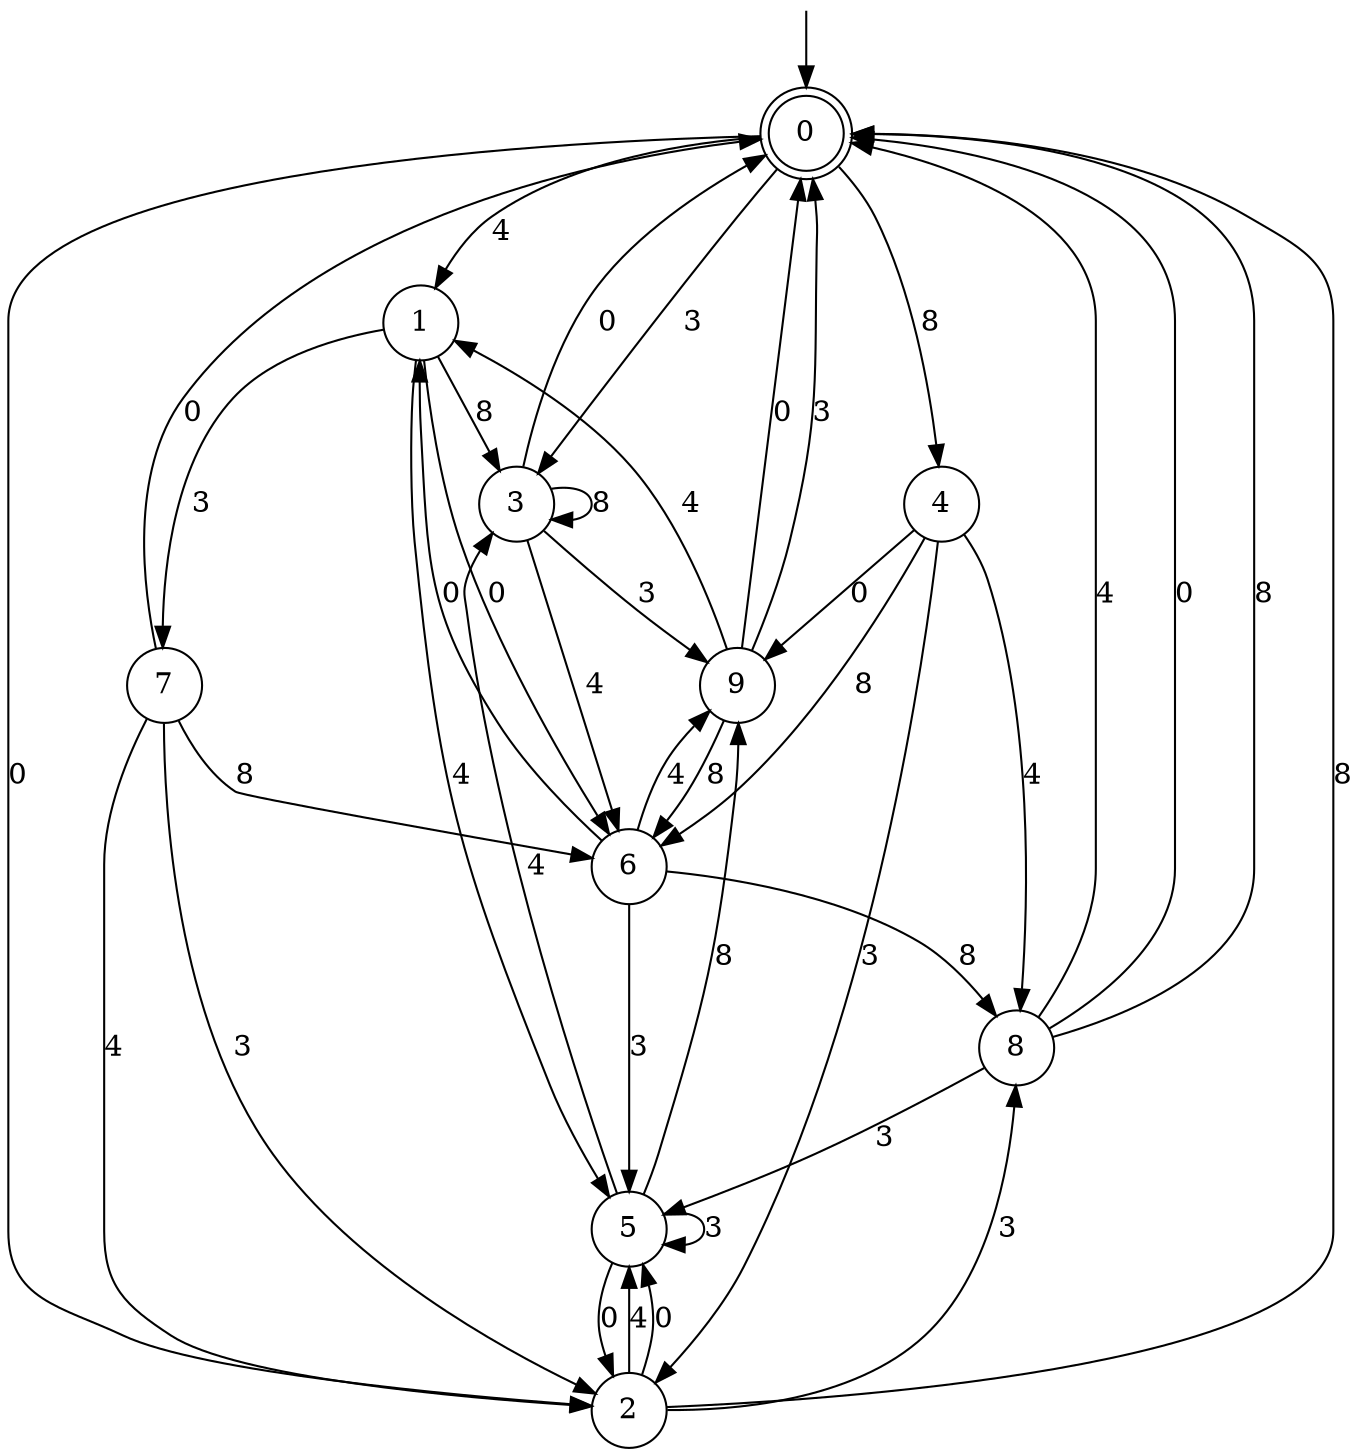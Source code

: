 digraph g {

	s0 [shape="doublecircle" label="0"];
	s1 [shape="circle" label="1"];
	s2 [shape="circle" label="2"];
	s3 [shape="circle" label="3"];
	s4 [shape="circle" label="4"];
	s5 [shape="circle" label="5"];
	s6 [shape="circle" label="6"];
	s7 [shape="circle" label="7"];
	s8 [shape="circle" label="8"];
	s9 [shape="circle" label="9"];
	s0 -> s1 [label="4"];
	s0 -> s2 [label="0"];
	s0 -> s3 [label="3"];
	s0 -> s4 [label="8"];
	s1 -> s5 [label="4"];
	s1 -> s6 [label="0"];
	s1 -> s7 [label="3"];
	s1 -> s3 [label="8"];
	s2 -> s5 [label="4"];
	s2 -> s5 [label="0"];
	s2 -> s8 [label="3"];
	s2 -> s0 [label="8"];
	s3 -> s6 [label="4"];
	s3 -> s0 [label="0"];
	s3 -> s9 [label="3"];
	s3 -> s3 [label="8"];
	s4 -> s8 [label="4"];
	s4 -> s9 [label="0"];
	s4 -> s2 [label="3"];
	s4 -> s6 [label="8"];
	s5 -> s3 [label="4"];
	s5 -> s2 [label="0"];
	s5 -> s5 [label="3"];
	s5 -> s9 [label="8"];
	s6 -> s9 [label="4"];
	s6 -> s1 [label="0"];
	s6 -> s5 [label="3"];
	s6 -> s8 [label="8"];
	s7 -> s2 [label="4"];
	s7 -> s0 [label="0"];
	s7 -> s2 [label="3"];
	s7 -> s6 [label="8"];
	s8 -> s0 [label="4"];
	s8 -> s0 [label="0"];
	s8 -> s5 [label="3"];
	s8 -> s0 [label="8"];
	s9 -> s1 [label="4"];
	s9 -> s0 [label="0"];
	s9 -> s0 [label="3"];
	s9 -> s6 [label="8"];

__start0 [label="" shape="none" width="0" height="0"];
__start0 -> s0;

}
